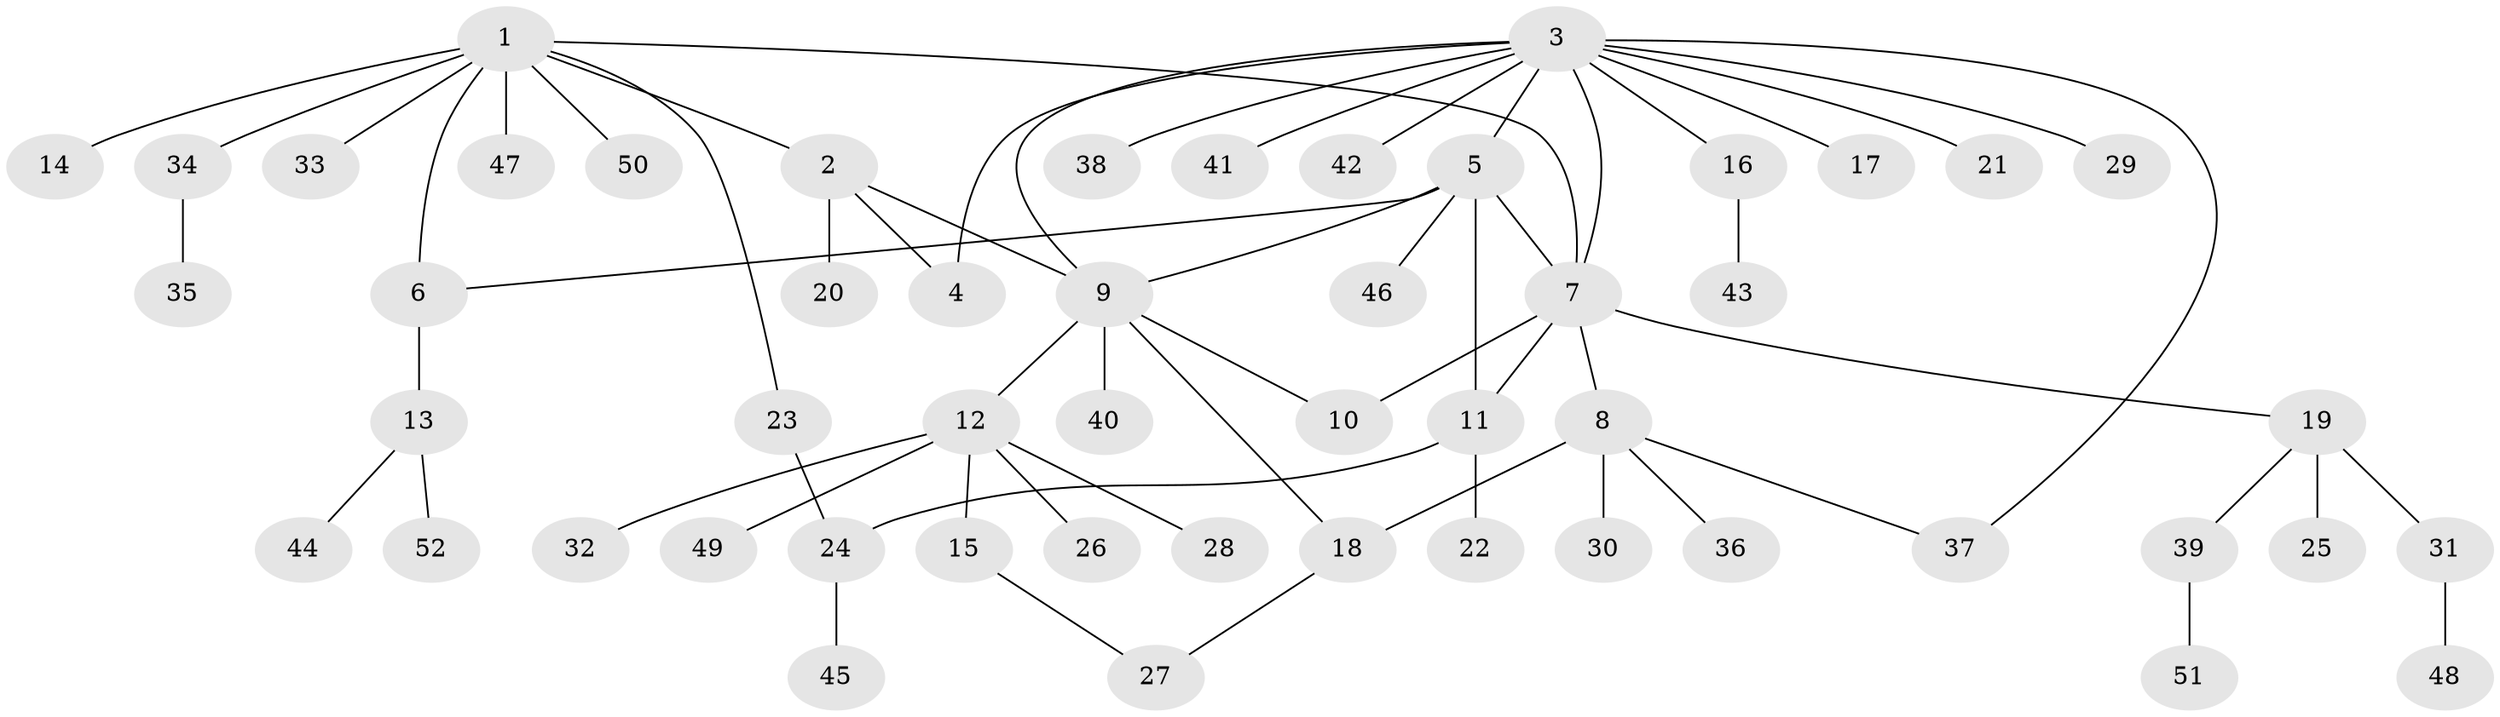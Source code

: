 // coarse degree distribution, {8: 0.02702702702702703, 3: 0.10810810810810811, 11: 0.02702702702702703, 9: 0.02702702702702703, 4: 0.05405405405405406, 6: 0.02702702702702703, 2: 0.13513513513513514, 5: 0.02702702702702703, 1: 0.5675675675675675}
// Generated by graph-tools (version 1.1) at 2025/52/02/27/25 19:52:15]
// undirected, 52 vertices, 62 edges
graph export_dot {
graph [start="1"]
  node [color=gray90,style=filled];
  1;
  2;
  3;
  4;
  5;
  6;
  7;
  8;
  9;
  10;
  11;
  12;
  13;
  14;
  15;
  16;
  17;
  18;
  19;
  20;
  21;
  22;
  23;
  24;
  25;
  26;
  27;
  28;
  29;
  30;
  31;
  32;
  33;
  34;
  35;
  36;
  37;
  38;
  39;
  40;
  41;
  42;
  43;
  44;
  45;
  46;
  47;
  48;
  49;
  50;
  51;
  52;
  1 -- 2;
  1 -- 6;
  1 -- 7;
  1 -- 14;
  1 -- 23;
  1 -- 33;
  1 -- 34;
  1 -- 47;
  1 -- 50;
  2 -- 4;
  2 -- 9;
  2 -- 20;
  3 -- 4;
  3 -- 5;
  3 -- 7;
  3 -- 9;
  3 -- 16;
  3 -- 17;
  3 -- 21;
  3 -- 29;
  3 -- 37;
  3 -- 38;
  3 -- 41;
  3 -- 42;
  5 -- 6;
  5 -- 7;
  5 -- 9;
  5 -- 11;
  5 -- 46;
  6 -- 13;
  7 -- 8;
  7 -- 10;
  7 -- 11;
  7 -- 19;
  8 -- 18;
  8 -- 30;
  8 -- 36;
  8 -- 37;
  9 -- 10;
  9 -- 12;
  9 -- 18;
  9 -- 40;
  11 -- 22;
  11 -- 24;
  12 -- 15;
  12 -- 26;
  12 -- 28;
  12 -- 32;
  12 -- 49;
  13 -- 44;
  13 -- 52;
  15 -- 27;
  16 -- 43;
  18 -- 27;
  19 -- 25;
  19 -- 31;
  19 -- 39;
  23 -- 24;
  24 -- 45;
  31 -- 48;
  34 -- 35;
  39 -- 51;
}
